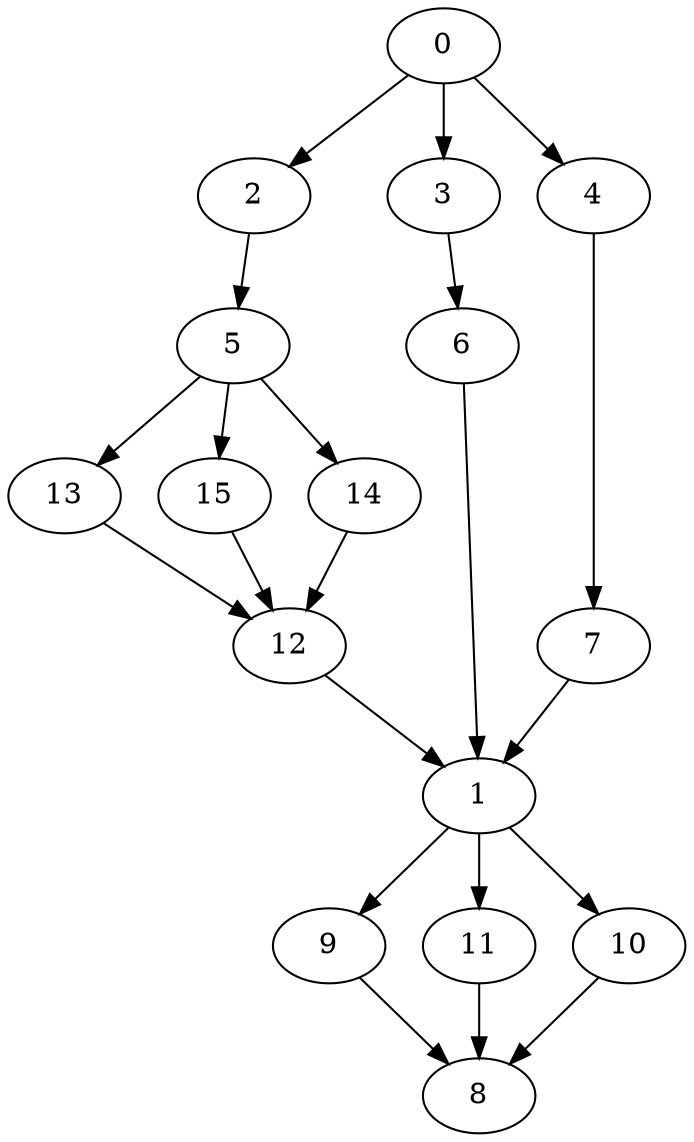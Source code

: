 digraph "SeriesParallel-MaxBf-3_Nodes_16_CCR_0.10_WeightType_Random#1_Homogeneous-6" {
0 [Weight=56];
2 [Weight=112];
5 [Weight=37];
13 [Weight=149];
15 [Weight=149];
3 [Weight=168];
4 [Weight=56];
14 [Weight=56];
7 [Weight=75];
12 [Weight=75];
6 [Weight=37];
1 [Weight=168];
9 [Weight=112];
11 [Weight=75];
10 [Weight=37];
8 [Weight=37];
1 -> 10 [Weight=6];
15 -> 12 [Weight=8];
12 -> 1 [Weight=4];
0 -> 4 [Weight=4];
13 -> 12 [Weight=10];
9 -> 8 [Weight=4];
4 -> 7 [Weight=6];
5 -> 15 [Weight=10];
1 -> 11 [Weight=5];
6 -> 1 [Weight=8];
0 -> 2 [Weight=8];
7 -> 1 [Weight=7];
11 -> 8 [Weight=10];
10 -> 8 [Weight=6];
3 -> 6 [Weight=8];
1 -> 9 [Weight=7];
14 -> 12 [Weight=6];
2 -> 5 [Weight=6];
5 -> 14 [Weight=4];
5 -> 13 [Weight=6];
0 -> 3 [Weight=7];
}
